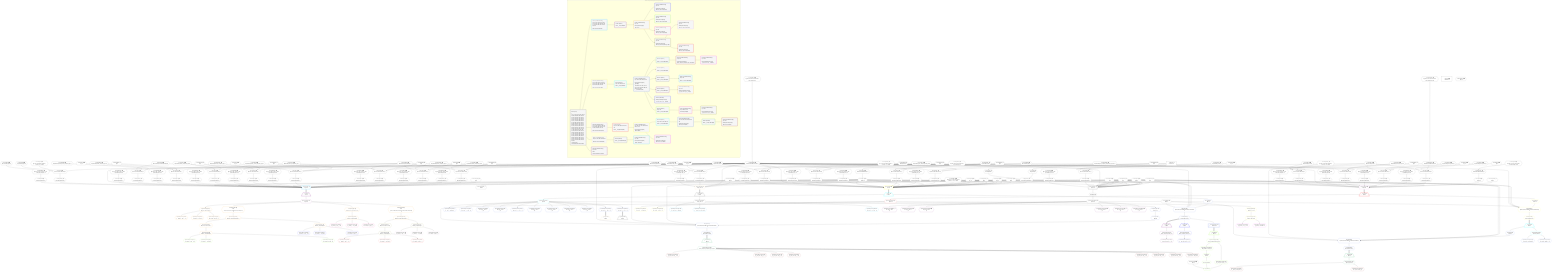 %%{init: {'themeVariables': { 'fontSize': '12px'}}}%%
graph TD
    classDef path fill:#eee,stroke:#000,color:#000
    classDef plan fill:#fff,stroke-width:1px,color:#000
    classDef itemplan fill:#fff,stroke-width:2px,color:#000
    classDef unbatchedplan fill:#dff,stroke-width:1px,color:#000
    classDef sideeffectplan fill:#fcc,stroke-width:2px,color:#000
    classDef bucket fill:#f6f6f6,color:#000,stroke-width:2px,text-align:left


    %% plan dependencies
    PgSelect251[["PgSelect[251∈0] ➊<br />ᐸpersonᐳ"]]:::plan
    Object12{{"Object[12∈0] ➊<br />ᐸ{pgSettings,withPgClient}ᐳ"}}:::plan
    Constant618{{"Constant[618∈0] ➊<br />ᐸ1ᐳ"}}:::plan
    Constant619{{"Constant[619∈0] ➊<br />ᐸ7ᐳ"}}:::plan
    Constant617{{"Constant[617∈0] ➊<br />ᐸ8ᐳ"}}:::plan
    Constant113{{"Constant[113∈0] ➊<br />ᐸnullᐳ"}}:::plan
    Lambda283{{"Lambda[283∈0] ➊<br />ᐸcalculateShouldReverseOrderᐳ"}}:::plan
    Access287{{"Access[287∈0] ➊<br />ᐸ286.0ᐳ"}}:::plan
    Lambda600{{"Lambda[600∈0] ➊<br />ᐸcalculateOrderBySQLᐳ"}}:::plan
    Lambda605{{"Lambda[605∈0] ➊<br />ᐸcalculateOrderBySQLᐳ"}}:::plan
    Object12 & Constant618 & Constant618 & Constant619 & Constant618 & Constant617 & Constant619 & Constant618 & Constant619 & Constant618 & Constant619 & Constant618 & Constant113 & Constant619 & Constant618 & Constant619 & Lambda283 & Access287 & Lambda600 & Lambda605 --> PgSelect251
    Object291{{"Object[291∈0] ➊<br />ᐸ{reverse,orders,alias,codec}ᐳ"}}:::plan
    Constant288{{"Constant[288∈0] ➊<br />ᐸ[]ᐳ"}}:::plan
    Constant289{{"Constant[289∈0] ➊<br />ᐸsql.identifier(”frmcdc_compound_type”)ᐳ"}}:::plan
    Constant290{{"Constant[290∈0] ➊<br />ᐸRecordCodec(compoundType)ᐳ"}}:::plan
    Lambda283 & Constant288 & Constant289 & Constant290 --> Object291
    Object308{{"Object[308∈0] ➊<br />ᐸ{reverse,orders,alias,codec}ᐳ"}}:::plan
    Constant305{{"Constant[305∈0] ➊<br />ᐸ[]ᐳ"}}:::plan
    Constant306{{"Constant[306∈0] ➊<br />ᐸsql.identifier(”frmcdc_compound_type”)ᐳ"}}:::plan
    Lambda283 & Constant305 & Constant306 & Constant290 --> Object308
    Object325{{"Object[325∈0] ➊<br />ᐸ{reverse,orders,alias,codec}ᐳ"}}:::plan
    Constant322{{"Constant[322∈0] ➊<br />ᐸ[]ᐳ"}}:::plan
    Constant323{{"Constant[323∈0] ➊<br />ᐸsql.identifier(”frmcdc_compound_type”)ᐳ"}}:::plan
    Lambda283 & Constant322 & Constant323 & Constant290 --> Object325
    Object342{{"Object[342∈0] ➊<br />ᐸ{reverse,orders,alias,codec}ᐳ"}}:::plan
    Constant339{{"Constant[339∈0] ➊<br />ᐸ[]ᐳ"}}:::plan
    Constant340{{"Constant[340∈0] ➊<br />ᐸsql.identifier(”frmcdc_nested_compound_type”)ᐳ"}}:::plan
    Constant341{{"Constant[341∈0] ➊<br />ᐸRecordCodec(nestedCompoundType)ᐳ"}}:::plan
    Lambda283 & Constant339 & Constant340 & Constant341 --> Object342
    Object359{{"Object[359∈0] ➊<br />ᐸ{reverse,orders,alias,codec}ᐳ"}}:::plan
    Constant356{{"Constant[356∈0] ➊<br />ᐸ[]ᐳ"}}:::plan
    Constant357{{"Constant[357∈0] ➊<br />ᐸsql.identifier(”frmcdc_compound_type”)ᐳ"}}:::plan
    Lambda283 & Constant356 & Constant357 & Constant290 --> Object359
    Object376{{"Object[376∈0] ➊<br />ᐸ{reverse,orders,alias,codec}ᐳ"}}:::plan
    Constant373{{"Constant[373∈0] ➊<br />ᐸ[]ᐳ"}}:::plan
    Constant374{{"Constant[374∈0] ➊<br />ᐸsql.identifier(”frmcdc_compound_type”)ᐳ"}}:::plan
    Lambda283 & Constant373 & Constant374 & Constant290 --> Object376
    Object393{{"Object[393∈0] ➊<br />ᐸ{reverse,orders,alias,codec}ᐳ"}}:::plan
    Constant390{{"Constant[390∈0] ➊<br />ᐸ[]ᐳ"}}:::plan
    Constant391{{"Constant[391∈0] ➊<br />ᐸsql.identifier(”frmcdc_compound_type”)ᐳ"}}:::plan
    Lambda283 & Constant390 & Constant391 & Constant290 --> Object393
    Object410{{"Object[410∈0] ➊<br />ᐸ{reverse,orders,alias,codec}ᐳ"}}:::plan
    Constant407{{"Constant[407∈0] ➊<br />ᐸ[]ᐳ"}}:::plan
    Constant408{{"Constant[408∈0] ➊<br />ᐸsql.identifier(”frmcdc_nested_compound_type”)ᐳ"}}:::plan
    Lambda283 & Constant407 & Constant408 & Constant341 --> Object410
    Object427{{"Object[427∈0] ➊<br />ᐸ{reverse,orders,alias,codec}ᐳ"}}:::plan
    Constant424{{"Constant[424∈0] ➊<br />ᐸ[ { codec: Codec(int4), fragment: { n: [Array], f: 0, c: 266ᐳ"}}:::plan
    Constant425{{"Constant[425∈0] ➊<br />ᐸsql.identifier(”types”)ᐳ"}}:::plan
    Constant426{{"Constant[426∈0] ➊<br />ᐸRecordCodec(types)ᐳ"}}:::plan
    Lambda283 & Constant424 & Constant425 & Constant426 --> Object427
    Object442{{"Object[442∈0] ➊<br />ᐸ{reverse,orders,alias,codec}ᐳ"}}:::plan
    Constant439{{"Constant[439∈0] ➊<br />ᐸ[]ᐳ"}}:::plan
    Constant440{{"Constant[440∈0] ➊<br />ᐸsql.identifier(”post_computed_compound_type_array”)ᐳ"}}:::plan
    Lambda283 & Constant439 & Constant440 & Constant290 --> Object442
    Object462{{"Object[462∈0] ➊<br />ᐸ{reverse,orders,alias,codec}ᐳ"}}:::plan
    Constant459{{"Constant[459∈0] ➊<br />ᐸ[]ᐳ"}}:::plan
    Constant460{{"Constant[460∈0] ➊<br />ᐸsql.identifier(”post”)ᐳ"}}:::plan
    Constant461{{"Constant[461∈0] ➊<br />ᐸRecordCodec(post)ᐳ"}}:::plan
    Lambda283 & Constant459 & Constant460 & Constant461 --> Object462
    Object479{{"Object[479∈0] ➊<br />ᐸ{reverse,orders,alias,codec}ᐳ"}}:::plan
    Constant476{{"Constant[476∈0] ➊<br />ᐸ[]ᐳ"}}:::plan
    Constant477{{"Constant[477∈0] ➊<br />ᐸsql.identifier(”post_computed_interval_set”)ᐳ"}}:::plan
    Constant478{{"Constant[478∈0] ➊<br />ᐸCodec(interval)ᐳ"}}:::plan
    Lambda283 & Constant476 & Constant477 & Constant478 --> Object479
    Object497{{"Object[497∈0] ➊<br />ᐸ{reverse,orders,alias,codec}ᐳ"}}:::plan
    Constant494{{"Constant[494∈0] ➊<br />ᐸ[ { codec: Codec(int4), fragment: { n: [Array], f: 0, c: 266ᐳ"}}:::plan
    Constant495{{"Constant[495∈0] ➊<br />ᐸsql.identifier(”post”)ᐳ"}}:::plan
    Lambda283 & Constant494 & Constant495 & Constant461 --> Object497
    Object512{{"Object[512∈0] ➊<br />ᐸ{reverse,orders,alias,codec}ᐳ"}}:::plan
    Lambda505{{"Lambda[505∈0] ➊<br />ᐸcalculateShouldReverseOrderᐳ"}}:::plan
    Constant509{{"Constant[509∈0] ➊<br />ᐸ[]ᐳ"}}:::plan
    Constant510{{"Constant[510∈0] ➊<br />ᐸsql.identifier(”person_friends”)ᐳ"}}:::plan
    Constant511{{"Constant[511∈0] ➊<br />ᐸRecordCodec(person)ᐳ"}}:::plan
    Lambda505 & Constant509 & Constant510 & Constant511 --> Object512
    Object532{{"Object[532∈0] ➊<br />ᐸ{reverse,orders,alias,codec}ᐳ"}}:::plan
    Constant529{{"Constant[529∈0] ➊<br />ᐸ[]ᐳ"}}:::plan
    Constant530{{"Constant[530∈0] ➊<br />ᐸsql.identifier(”person_friends”)ᐳ"}}:::plan
    Lambda283 & Constant529 & Constant530 & Constant511 --> Object532
    Object552{{"Object[552∈0] ➊<br />ᐸ{reverse,orders,alias,codec}ᐳ"}}:::plan
    Constant549{{"Constant[549∈0] ➊<br />ᐸ[]ᐳ"}}:::plan
    Constant550{{"Constant[550∈0] ➊<br />ᐸsql.identifier(”person_first_post”)ᐳ"}}:::plan
    Lambda283 & Constant549 & Constant550 & Constant461 --> Object552
    Object569{{"Object[569∈0] ➊<br />ᐸ{reverse,orders,alias,codec}ᐳ"}}:::plan
    Constant566{{"Constant[566∈0] ➊<br />ᐸ[ { codec: Codec(int4), fragment: { n: [Array], f: 0, c: 266ᐳ"}}:::plan
    Constant567{{"Constant[567∈0] ➊<br />ᐸsql.identifier(”person”)ᐳ"}}:::plan
    Lambda283 & Constant566 & Constant567 & Constant511 --> Object569
    Object584{{"Object[584∈0] ➊<br />ᐸ{reverse,orders,alias,codec}ᐳ"}}:::plan
    Constant581{{"Constant[581∈0] ➊<br />ᐸ[]ᐳ"}}:::plan
    Constant582{{"Constant[582∈0] ➊<br />ᐸsql.identifier(”edge_case”)ᐳ"}}:::plan
    Constant583{{"Constant[583∈0] ➊<br />ᐸRecordCodec(edgeCase)ᐳ"}}:::plan
    Lambda283 & Constant581 & Constant582 & Constant583 --> Object584
    Object599{{"Object[599∈0] ➊<br />ᐸ{reverse,orders,alias,codec}ᐳ"}}:::plan
    Constant596{{"Constant[596∈0] ➊<br />ᐸ[]ᐳ"}}:::plan
    Constant597{{"Constant[597∈0] ➊<br />ᐸsql.identifier(”person”)ᐳ"}}:::plan
    Lambda283 & Constant596 & Constant597 & Constant511 --> Object599
    Access10{{"Access[10∈0] ➊<br />ᐸ2.pgSettingsᐳ"}}:::plan
    Access11{{"Access[11∈0] ➊<br />ᐸ2.withPgClientᐳ"}}:::plan
    Access10 & Access11 --> Object12
    __Value2["__Value[2∈0] ➊<br />ᐸcontextᐳ"]:::plan
    __Value2 --> Access10
    __Value2 --> Access11
    Connection224{{"Connection[224∈0] ➊<br />ᐸ220ᐳ"}}:::plan
    Constant618 --> Connection224
    First253{{"First[253∈0] ➊"}}:::plan
    PgSelect251 --> First253
    PgSelectSingle254{{"PgSelectSingle[254∈0] ➊<br />ᐸpersonᐳ"}}:::plan
    First253 --> PgSelectSingle254
    Constant609{{"Constant[609∈0] ➊<br />ᐸ§{ first: null, last: null, cursorLower: null, cursorUpper: ᐳ"}}:::plan
    Constant609 --> Lambda283
    Lambda286{{"Lambda[286∈0] ➊<br />ᐸcalculateLimitAndOffsetSQLᐳ"}}:::plan
    Constant610{{"Constant[610∈0] ➊<br />ᐸ§{ first: null, last: null, cursorLower: null, cursorUpper: ᐳ"}}:::plan
    Constant610 --> Lambda286
    Lambda286 --> Access287
    Lambda292{{"Lambda[292∈0] ➊<br />ᐸcalculateOrderBySQLᐳ"}}:::plan
    Object291 --> Lambda292
    Lambda297{{"Lambda[297∈0] ➊<br />ᐸcalculateOrderBySQLᐳ"}}:::plan
    Constant620{{"Constant[620∈0] ➊<br />ᐸ§{ reverse: false, orders: [], alias: sql.identifier(”frmcdcᐳ"}}:::plan
    Constant620 --> Lambda297
    Lambda309{{"Lambda[309∈0] ➊<br />ᐸcalculateOrderBySQLᐳ"}}:::plan
    Object308 --> Lambda309
    Lambda314{{"Lambda[314∈0] ➊<br />ᐸcalculateOrderBySQLᐳ"}}:::plan
    Constant621{{"Constant[621∈0] ➊<br />ᐸ§{ reverse: false, orders: [], alias: sql.identifier(”frmcdcᐳ"}}:::plan
    Constant621 --> Lambda314
    Lambda326{{"Lambda[326∈0] ➊<br />ᐸcalculateOrderBySQLᐳ"}}:::plan
    Object325 --> Lambda326
    Lambda331{{"Lambda[331∈0] ➊<br />ᐸcalculateOrderBySQLᐳ"}}:::plan
    Constant622{{"Constant[622∈0] ➊<br />ᐸ§{ reverse: false, orders: [], alias: sql.identifier(”frmcdcᐳ"}}:::plan
    Constant622 --> Lambda331
    Lambda343{{"Lambda[343∈0] ➊<br />ᐸcalculateOrderBySQLᐳ"}}:::plan
    Object342 --> Lambda343
    Lambda348{{"Lambda[348∈0] ➊<br />ᐸcalculateOrderBySQLᐳ"}}:::plan
    Constant623{{"Constant[623∈0] ➊<br />ᐸ§{ reverse: false, orders: [], alias: sql.identifier(”frmcdcᐳ"}}:::plan
    Constant623 --> Lambda348
    Lambda360{{"Lambda[360∈0] ➊<br />ᐸcalculateOrderBySQLᐳ"}}:::plan
    Object359 --> Lambda360
    Lambda365{{"Lambda[365∈0] ➊<br />ᐸcalculateOrderBySQLᐳ"}}:::plan
    Constant624{{"Constant[624∈0] ➊<br />ᐸ§{ reverse: false, orders: [], alias: sql.identifier(”frmcdcᐳ"}}:::plan
    Constant624 --> Lambda365
    Lambda377{{"Lambda[377∈0] ➊<br />ᐸcalculateOrderBySQLᐳ"}}:::plan
    Object376 --> Lambda377
    Lambda382{{"Lambda[382∈0] ➊<br />ᐸcalculateOrderBySQLᐳ"}}:::plan
    Constant625{{"Constant[625∈0] ➊<br />ᐸ§{ reverse: false, orders: [], alias: sql.identifier(”frmcdcᐳ"}}:::plan
    Constant625 --> Lambda382
    Lambda394{{"Lambda[394∈0] ➊<br />ᐸcalculateOrderBySQLᐳ"}}:::plan
    Object393 --> Lambda394
    Lambda399{{"Lambda[399∈0] ➊<br />ᐸcalculateOrderBySQLᐳ"}}:::plan
    Constant626{{"Constant[626∈0] ➊<br />ᐸ§{ reverse: false, orders: [], alias: sql.identifier(”frmcdcᐳ"}}:::plan
    Constant626 --> Lambda399
    Lambda411{{"Lambda[411∈0] ➊<br />ᐸcalculateOrderBySQLᐳ"}}:::plan
    Object410 --> Lambda411
    Lambda416{{"Lambda[416∈0] ➊<br />ᐸcalculateOrderBySQLᐳ"}}:::plan
    Constant627{{"Constant[627∈0] ➊<br />ᐸ§{ reverse: false, orders: [], alias: sql.identifier(”frmcdcᐳ"}}:::plan
    Constant627 --> Lambda416
    Lambda428{{"Lambda[428∈0] ➊<br />ᐸcalculateOrderBySQLᐳ"}}:::plan
    Object427 --> Lambda428
    Lambda433{{"Lambda[433∈0] ➊<br />ᐸcalculateOrderBySQLᐳ"}}:::plan
    Constant628{{"Constant[628∈0] ➊<br />ᐸ§{ reverse: false, orders: [ { codec: Codec(int4), fragment:ᐳ"}}:::plan
    Constant628 --> Lambda433
    Lambda443{{"Lambda[443∈0] ➊<br />ᐸcalculateOrderBySQLᐳ"}}:::plan
    Object442 --> Lambda443
    Lambda448{{"Lambda[448∈0] ➊<br />ᐸcalculateOrderBySQLᐳ"}}:::plan
    Constant629{{"Constant[629∈0] ➊<br />ᐸ§{ reverse: false, orders: [], alias: sql.identifier(”post_cᐳ"}}:::plan
    Constant629 --> Lambda448
    Lambda463{{"Lambda[463∈0] ➊<br />ᐸcalculateOrderBySQLᐳ"}}:::plan
    Object462 --> Lambda463
    Lambda468{{"Lambda[468∈0] ➊<br />ᐸcalculateOrderBySQLᐳ"}}:::plan
    Constant630{{"Constant[630∈0] ➊<br />ᐸ§{ reverse: false, orders: [], alias: sql.identifier(”post”)ᐳ"}}:::plan
    Constant630 --> Lambda468
    Lambda480{{"Lambda[480∈0] ➊<br />ᐸcalculateOrderBySQLᐳ"}}:::plan
    Object479 --> Lambda480
    Lambda485{{"Lambda[485∈0] ➊<br />ᐸcalculateOrderBySQLᐳ"}}:::plan
    Constant631{{"Constant[631∈0] ➊<br />ᐸ§{ reverse: false, orders: [], alias: sql.identifier(”post_cᐳ"}}:::plan
    Constant631 --> Lambda485
    Lambda498{{"Lambda[498∈0] ➊<br />ᐸcalculateOrderBySQLᐳ"}}:::plan
    Object497 --> Lambda498
    Lambda503{{"Lambda[503∈0] ➊<br />ᐸcalculateOrderBySQLᐳ"}}:::plan
    Constant632{{"Constant[632∈0] ➊<br />ᐸ§{ reverse: false, orders: [ { codec: Codec(int4), fragment:ᐳ"}}:::plan
    Constant632 --> Lambda503
    Constant640{{"Constant[640∈0] ➊<br />ᐸ§{ first: 1, last: null, cursorLower: null, cursorUpper: nulᐳ"}}:::plan
    Constant640 --> Lambda505
    Lambda507{{"Lambda[507∈0] ➊<br />ᐸcalculateLimitAndOffsetSQLᐳ"}}:::plan
    Constant641{{"Constant[641∈0] ➊<br />ᐸ§{ first: 1, last: null, cursorLower: null, cursorUpper: nulᐳ"}}:::plan
    Constant641 --> Lambda507
    Access508{{"Access[508∈0] ➊<br />ᐸ507.0ᐳ"}}:::plan
    Lambda507 --> Access508
    Lambda513{{"Lambda[513∈0] ➊<br />ᐸcalculateOrderBySQLᐳ"}}:::plan
    Object512 --> Lambda513
    Lambda518{{"Lambda[518∈0] ➊<br />ᐸcalculateOrderBySQLᐳ"}}:::plan
    Constant633{{"Constant[633∈0] ➊<br />ᐸ§{ reverse: false, orders: [], alias: sql.identifier(”personᐳ"}}:::plan
    Constant633 --> Lambda518
    Lambda533{{"Lambda[533∈0] ➊<br />ᐸcalculateOrderBySQLᐳ"}}:::plan
    Object532 --> Lambda533
    Lambda538{{"Lambda[538∈0] ➊<br />ᐸcalculateOrderBySQLᐳ"}}:::plan
    Constant634{{"Constant[634∈0] ➊<br />ᐸ§{ reverse: false, orders: [], alias: sql.identifier(”personᐳ"}}:::plan
    Constant634 --> Lambda538
    Lambda553{{"Lambda[553∈0] ➊<br />ᐸcalculateOrderBySQLᐳ"}}:::plan
    Object552 --> Lambda553
    Lambda558{{"Lambda[558∈0] ➊<br />ᐸcalculateOrderBySQLᐳ"}}:::plan
    Constant635{{"Constant[635∈0] ➊<br />ᐸ§{ reverse: false, orders: [], alias: sql.identifier(”personᐳ"}}:::plan
    Constant635 --> Lambda558
    Lambda570{{"Lambda[570∈0] ➊<br />ᐸcalculateOrderBySQLᐳ"}}:::plan
    Object569 --> Lambda570
    Lambda575{{"Lambda[575∈0] ➊<br />ᐸcalculateOrderBySQLᐳ"}}:::plan
    Constant636{{"Constant[636∈0] ➊<br />ᐸ§{ reverse: false, orders: [ { codec: Codec(int4), fragment:ᐳ"}}:::plan
    Constant636 --> Lambda575
    Lambda585{{"Lambda[585∈0] ➊<br />ᐸcalculateOrderBySQLᐳ"}}:::plan
    Object584 --> Lambda585
    Lambda590{{"Lambda[590∈0] ➊<br />ᐸcalculateOrderBySQLᐳ"}}:::plan
    Constant637{{"Constant[637∈0] ➊<br />ᐸ§{ reverse: false, orders: [], alias: sql.identifier(”edge_cᐳ"}}:::plan
    Constant637 --> Lambda590
    Object599 --> Lambda600
    Constant638{{"Constant[638∈0] ➊<br />ᐸ§{ reverse: false, orders: [], alias: sql.identifier(”personᐳ"}}:::plan
    Constant638 --> Lambda605
    __Value4["__Value[4∈0] ➊<br />ᐸrootValueᐳ"]:::plan
    Connection13{{"Connection[13∈0] ➊<br />ᐸ9ᐳ"}}:::plan
    Connection89{{"Connection[89∈0] ➊<br />ᐸ87ᐳ"}}:::plan
    Connection169{{"Connection[169∈0] ➊<br />ᐸ167ᐳ"}}:::plan
    Connection199{{"Connection[199∈0] ➊<br />ᐸ197ᐳ"}}:::plan
    Connection211{{"Connection[211∈0] ➊<br />ᐸ207ᐳ"}}:::plan
    Connection242{{"Connection[242∈0] ➊<br />ᐸ240ᐳ"}}:::plan
    Constant284{{"Constant[284∈0] ➊<br />ᐸfalseᐳ"}}:::plan
    Constant606{{"Constant[606∈0] ➊<br />ᐸ15ᐳ"}}:::plan
    Constant607{{"Constant[607∈0] ➊<br />ᐸ20ᐳ"}}:::plan
    Constant608{{"Constant[608∈0] ➊<br />ᐸ'[...]'ᐳ"}}:::plan
    Constant642{{"Constant[642∈0] ➊<br />ᐸ§{ a: 419, b: 'easy cheesy baked potatoes', c: 'red', e: 'BAᐳ"}}:::plan
    PgSelect14[["PgSelect[14∈1] ➊<br />ᐸtypesᐳ"]]:::plan
    Object12 & Connection13 & Access287 & Lambda292 & Lambda297 & Lambda309 & Lambda314 & Lambda326 & Lambda331 & Access287 & Lambda343 & Lambda348 & Access287 & Lambda360 & Lambda365 & Lambda377 & Lambda382 & Lambda394 & Lambda399 & Access287 & Lambda411 & Lambda416 & Lambda283 & Access287 & Lambda428 & Lambda433 --> PgSelect14
    __Item15[/"__Item[15∈2]<br />ᐸ14ᐳ"\]:::itemplan
    PgSelect14 ==> __Item15
    PgSelectSingle16{{"PgSelectSingle[16∈2]<br />ᐸtypesᐳ"}}:::plan
    __Item15 --> PgSelectSingle16
    PgSelectSingle23{{"PgSelectSingle[23∈3]<br />ᐸfrmcdc_compoundTypeᐳ"}}:::plan
    PgSelectSingle16 --> PgSelectSingle23
    PgClassExpression24{{"PgClassExpression[24∈3]<br />ᐸ__frmcdc_c...type__.”a”ᐳ"}}:::plan
    PgSelectSingle23 --> PgClassExpression24
    PgClassExpression25{{"PgClassExpression[25∈3]<br />ᐸ__frmcdc_c....”foo_bar”ᐳ"}}:::plan
    PgSelectSingle23 --> PgClassExpression25
    PgClassExpression27{{"PgClassExpression[27∈3]<br />ᐸ”c”.”compo...nd_type__)ᐳ"}}:::plan
    PgSelectSingle23 --> PgClassExpression27
    PgSelectSingle32{{"PgSelectSingle[32∈3]<br />ᐸfrmcdc_nestedCompoundTypeᐳ"}}:::plan
    RemapKeys349{{"RemapKeys[349∈3]<br />ᐸ16:{”0”:4,”1”:5,”2”:6,”3”:7,”4”:8,”5”:9,”6”:10,”7”:11,”8”:12}ᐳ"}}:::plan
    RemapKeys349 --> PgSelectSingle32
    PgSelectSingle37{{"PgSelectSingle[37∈3]<br />ᐸfrmcdc_compoundTypeᐳ"}}:::plan
    PgSelectSingle32 --> PgSelectSingle37
    PgSelectSingle46{{"PgSelectSingle[46∈3]<br />ᐸfrmcdc_compoundTypeᐳ"}}:::plan
    RemapKeys332{{"RemapKeys[332∈3]<br />ᐸ32:{”0”:4,”1”:5,”2”:6,”3”:7}ᐳ"}}:::plan
    RemapKeys332 --> PgSelectSingle46
    PgSelectSingle55{{"PgSelectSingle[55∈3]<br />ᐸfrmcdc_compoundTypeᐳ"}}:::plan
    RemapKeys366{{"RemapKeys[366∈3]<br />ᐸ16:{”0”:13,”1”:14,”2”:15,”3”:16}ᐳ"}}:::plan
    RemapKeys366 --> PgSelectSingle55
    PgSelectSingle64{{"PgSelectSingle[64∈3]<br />ᐸfrmcdc_nestedCompoundTypeᐳ"}}:::plan
    RemapKeys417{{"RemapKeys[417∈3]<br />ᐸ16:{”0”:17,”1”:18,”2”:19,”3”:20,”4”:21,”5”:22,”6”:23,”7”:24,”8”:25}ᐳ"}}:::plan
    RemapKeys417 --> PgSelectSingle64
    PgSelectSingle32 --> RemapKeys332
    PgSelectSingle16 --> RemapKeys349
    PgSelectSingle16 --> RemapKeys366
    PgSelectSingle16 --> RemapKeys417
    PgClassExpression38{{"PgClassExpression[38∈4]<br />ᐸ__frmcdc_c...type__.”a”ᐳ"}}:::plan
    PgSelectSingle37 --> PgClassExpression38
    PgClassExpression39{{"PgClassExpression[39∈4]<br />ᐸ__frmcdc_c....”foo_bar”ᐳ"}}:::plan
    PgSelectSingle37 --> PgClassExpression39
    PgClassExpression41{{"PgClassExpression[41∈4]<br />ᐸ”c”.”compo...nd_type__)ᐳ"}}:::plan
    PgSelectSingle37 --> PgClassExpression41
    PgClassExpression47{{"PgClassExpression[47∈5]<br />ᐸ__frmcdc_c...type__.”a”ᐳ"}}:::plan
    PgSelectSingle46 --> PgClassExpression47
    PgClassExpression48{{"PgClassExpression[48∈5]<br />ᐸ__frmcdc_c....”foo_bar”ᐳ"}}:::plan
    PgSelectSingle46 --> PgClassExpression48
    PgClassExpression50{{"PgClassExpression[50∈5]<br />ᐸ”c”.”compo...nd_type__)ᐳ"}}:::plan
    PgSelectSingle46 --> PgClassExpression50
    PgClassExpression56{{"PgClassExpression[56∈6]<br />ᐸ__frmcdc_c...type__.”a”ᐳ"}}:::plan
    PgSelectSingle55 --> PgClassExpression56
    PgClassExpression57{{"PgClassExpression[57∈6]<br />ᐸ__frmcdc_c....”foo_bar”ᐳ"}}:::plan
    PgSelectSingle55 --> PgClassExpression57
    PgClassExpression59{{"PgClassExpression[59∈6]<br />ᐸ”c”.”compo...nd_type__)ᐳ"}}:::plan
    PgSelectSingle55 --> PgClassExpression59
    PgSelectSingle71{{"PgSelectSingle[71∈7]<br />ᐸfrmcdc_compoundTypeᐳ"}}:::plan
    PgSelectSingle64 --> PgSelectSingle71
    PgSelectSingle80{{"PgSelectSingle[80∈7]<br />ᐸfrmcdc_compoundTypeᐳ"}}:::plan
    RemapKeys400{{"RemapKeys[400∈7]<br />ᐸ64:{”0”:4,”1”:5,”2”:6,”3”:7}ᐳ"}}:::plan
    RemapKeys400 --> PgSelectSingle80
    PgSelectSingle64 --> RemapKeys400
    PgClassExpression72{{"PgClassExpression[72∈8]<br />ᐸ__frmcdc_c...type__.”a”ᐳ"}}:::plan
    PgSelectSingle71 --> PgClassExpression72
    PgClassExpression73{{"PgClassExpression[73∈8]<br />ᐸ__frmcdc_c....”foo_bar”ᐳ"}}:::plan
    PgSelectSingle71 --> PgClassExpression73
    PgClassExpression75{{"PgClassExpression[75∈8]<br />ᐸ”c”.”compo...nd_type__)ᐳ"}}:::plan
    PgSelectSingle71 --> PgClassExpression75
    PgClassExpression81{{"PgClassExpression[81∈9]<br />ᐸ__frmcdc_c...type__.”a”ᐳ"}}:::plan
    PgSelectSingle80 --> PgClassExpression81
    PgClassExpression82{{"PgClassExpression[82∈9]<br />ᐸ__frmcdc_c....”foo_bar”ᐳ"}}:::plan
    PgSelectSingle80 --> PgClassExpression82
    PgClassExpression84{{"PgClassExpression[84∈9]<br />ᐸ”c”.”compo...nd_type__)ᐳ"}}:::plan
    PgSelectSingle80 --> PgClassExpression84
    PgSelect90[["PgSelect[90∈10] ➊<br />ᐸpostᐳ"]]:::plan
    Object12 & Connection89 & Constant606 & Constant607 & Constant608 & Constant606 & Constant607 & Constant608 & Constant606 & Constant113 & Constant607 & Constant608 & Constant642 & Access287 & Lambda443 & Lambda448 & Access287 & Lambda463 & Lambda468 & Access287 & Lambda480 & Lambda485 & Lambda283 & Access287 & Lambda498 & Lambda503 --> PgSelect90
    __Item91[/"__Item[91∈11]<br />ᐸ90ᐳ"\]:::itemplan
    PgSelect90 ==> __Item91
    PgSelectSingle92{{"PgSelectSingle[92∈11]<br />ᐸpostᐳ"}}:::plan
    __Item91 --> PgSelectSingle92
    Object452{{"Object[452∈12]<br />ᐸ{rows,first,last,shouldReverseOrder,fetchOneExtra}ᐳ"}}:::plan
    Access450{{"Access[450∈12]<br />ᐸ469.0ᐳ"}}:::plan
    Access450 & Constant113 & Constant113 & Lambda283 & Constant284 --> Object452
    Object487{{"Object[487∈12]<br />ᐸ{rows,first,last,shouldReverseOrder,fetchOneExtra}ᐳ"}}:::plan
    Access486{{"Access[486∈12]<br />ᐸ91.2ᐳ"}}:::plan
    Access486 & Constant113 & Constant113 & Lambda283 & Constant284 --> Object487
    PgClassExpression93{{"PgClassExpression[93∈12]<br />ᐸ__post__.”headline”ᐳ"}}:::plan
    PgSelectSingle92 --> PgClassExpression93
    PgClassExpression95{{"PgClassExpression[95∈12]<br />ᐸ”a”.”post_...(__post__)ᐳ"}}:::plan
    PgSelectSingle92 --> PgClassExpression95
    PgClassExpression98{{"PgClassExpression[98∈12]<br />ᐸ”a”.”post_...lder! */<br />)ᐳ"}}:::plan
    PgSelectSingle92 --> PgClassExpression98
    PgClassExpression102{{"PgClassExpression[102∈12]<br />ᐸ”a”.”post_...lder! */<br />)ᐳ"}}:::plan
    PgSelectSingle92 --> PgClassExpression102
    PgClassExpression104{{"PgClassExpression[104∈12]<br />ᐸ”a”.”post_...(__post__)ᐳ"}}:::plan
    PgSelectSingle92 --> PgClassExpression104
    PgClassExpression107{{"PgClassExpression[107∈12]<br />ᐸ”a”.”post_...lder! */<br />)ᐳ"}}:::plan
    PgSelectSingle92 --> PgClassExpression107
    PgClassExpression111{{"PgClassExpression[111∈12]<br />ᐸ”a”.”post_...lder! */<br />)ᐳ"}}:::plan
    PgSelectSingle92 --> PgClassExpression111
    PgClassExpression115{{"PgClassExpression[115∈12]<br />ᐸ”a”.”post_...lder! */<br />)ᐳ"}}:::plan
    PgSelectSingle92 --> PgClassExpression115
    PgClassExpression119{{"PgClassExpression[119∈12]<br />ᐸ”a”.”post_...lder! */<br />)ᐳ"}}:::plan
    PgSelectSingle92 --> PgClassExpression119
    PgClassExpression155{{"PgClassExpression[155∈12]<br />ᐸ”a”.”post_...(__post__)ᐳ"}}:::plan
    PgSelectSingle92 --> PgClassExpression155
    PgClassExpression158{{"PgClassExpression[158∈12]<br />ᐸ”a”.”post_...(__post__)ᐳ"}}:::plan
    PgSelectSingle92 --> PgClassExpression158
    __ListTransform181[["__ListTransform[181∈12]<br />ᐸeach:180ᐳ"]]:::plan
    Lambda488{{"Lambda[488∈12]<br />ᐸreverseIfNecessaryᐳ"}}:::plan
    Lambda488 --> __ListTransform181
    RemapKeys469{{"RemapKeys[469∈12]<br />ᐸ92:{”0”:1}ᐳ"}}:::plan
    RemapKeys469 --> Access450
    Lambda453{{"Lambda[453∈12]<br />ᐸreverseIfNecessaryᐳ"}}:::plan
    Object452 --> Lambda453
    PgSelectSingle92 --> RemapKeys469
    __Item91 --> Access486
    Object487 --> Lambda488
    __Item141[/"__Item[141∈13]<br />ᐸ453ᐳ"\]:::itemplan
    Lambda453 ==> __Item141
    PgSelectSingle142{{"PgSelectSingle[142∈13]<br />ᐸpost_computed_compound_type_arrayᐳ"}}:::plan
    __Item141 --> PgSelectSingle142
    PgClassExpression143{{"PgClassExpression[143∈14]<br />ᐸ__post_com...rray__.”a”ᐳ"}}:::plan
    PgSelectSingle142 --> PgClassExpression143
    PgClassExpression144{{"PgClassExpression[144∈14]<br />ᐸ__post_com...rray__.”b”ᐳ"}}:::plan
    PgSelectSingle142 --> PgClassExpression144
    PgClassExpression145{{"PgClassExpression[145∈14]<br />ᐸ__post_com...rray__.”c”ᐳ"}}:::plan
    PgSelectSingle142 --> PgClassExpression145
    PgClassExpression146{{"PgClassExpression[146∈14]<br />ᐸ__post_com...rray__.”d”ᐳ"}}:::plan
    PgSelectSingle142 --> PgClassExpression146
    PgClassExpression147{{"PgClassExpression[147∈14]<br />ᐸ__post_com...rray__.”e”ᐳ"}}:::plan
    PgSelectSingle142 --> PgClassExpression147
    PgClassExpression148{{"PgClassExpression[148∈14]<br />ᐸ__post_com...rray__.”f”ᐳ"}}:::plan
    PgSelectSingle142 --> PgClassExpression148
    PgClassExpression149{{"PgClassExpression[149∈14]<br />ᐸ__post_com...rray__.”g”ᐳ"}}:::plan
    PgSelectSingle142 --> PgClassExpression149
    PgClassExpression153{{"PgClassExpression[153∈14]<br />ᐸ__post_com....”foo_bar”ᐳ"}}:::plan
    PgSelectSingle142 --> PgClassExpression153
    __Item156[/"__Item[156∈16]<br />ᐸ155ᐳ"\]:::itemplan
    PgClassExpression155 ==> __Item156
    __Item159[/"__Item[159∈17]<br />ᐸ158ᐳ"\]:::itemplan
    PgClassExpression158 ==> __Item159
    __Item171[/"__Item[171∈19]<br />ᐸ488ᐳ"\]:::itemplan
    Lambda488 ==> __Item171
    PgSelectSingle172{{"PgSelectSingle[172∈19]<br />ᐸpost_computed_interval_setᐳ"}}:::plan
    __Item171 --> PgSelectSingle172
    PgClassExpression173{{"PgClassExpression[173∈19]<br />ᐸ__post_com...al_set__.vᐳ"}}:::plan
    PgSelectSingle172 --> PgClassExpression173
    __Item182[/"__Item[182∈21]<br />ᐸ488ᐳ"\]:::itemplan
    Lambda488 -.-> __Item182
    PgSelectSingle183{{"PgSelectSingle[183∈21]<br />ᐸpost_computed_interval_setᐳ"}}:::plan
    __Item182 --> PgSelectSingle183
    PgClassExpression184{{"PgClassExpression[184∈21]<br />ᐸ__post_com...al_set__.vᐳ"}}:::plan
    PgSelectSingle183 --> PgClassExpression184
    Edge188{{"Edge[188∈22]"}}:::plan
    PgClassExpression187{{"PgClassExpression[187∈22]<br />ᐸ__post_com...al_set__.vᐳ"}}:::plan
    PgCursor189{{"PgCursor[189∈22]"}}:::plan
    PgClassExpression187 & PgCursor189 & Connection169 --> Edge188
    __Item185[/"__Item[185∈22]<br />ᐸ181ᐳ"\]:::itemplan
    __ListTransform181 ==> __Item185
    PgSelectSingle186{{"PgSelectSingle[186∈22]<br />ᐸpost_computed_interval_setᐳ"}}:::plan
    __Item185 --> PgSelectSingle186
    PgSelectSingle186 --> PgClassExpression187
    List191{{"List[191∈22]<br />ᐸ190ᐳ"}}:::plan
    List191 --> PgCursor189
    PgClassExpression190{{"PgClassExpression[190∈22]<br />ᐸrow_number...tion by 1)ᐳ"}}:::plan
    PgSelectSingle186 --> PgClassExpression190
    PgClassExpression190 --> List191
    PgSelect200[["PgSelect[200∈25] ➊<br />ᐸpersonᐳ"]]:::plan
    Object12 & Connection199 & Access508 & Lambda513 & Lambda518 & Access287 & Lambda533 & Lambda538 & Access287 & Lambda553 & Lambda558 & Lambda283 & Access287 & Lambda570 & Lambda575 --> PgSelect200
    __Item201[/"__Item[201∈26]<br />ᐸ200ᐳ"\]:::itemplan
    PgSelect200 ==> __Item201
    PgSelectSingle202{{"PgSelectSingle[202∈26]<br />ᐸpersonᐳ"}}:::plan
    __Item201 --> PgSelectSingle202
    Object542{{"Object[542∈27]<br />ᐸ{rows,first,last,shouldReverseOrder,fetchOneExtra}ᐳ"}}:::plan
    Access540{{"Access[540∈27]<br />ᐸ201.1ᐳ"}}:::plan
    Access540 & Constant113 & Constant113 & Lambda283 & Constant284 --> Object542
    PgClassExpression203{{"PgClassExpression[203∈27]<br />ᐸ__person__...full_name”ᐳ"}}:::plan
    PgSelectSingle202 --> PgClassExpression203
    PgClassExpression205{{"PgClassExpression[205∈27]<br />ᐸ”c”.”perso..._person__)ᐳ"}}:::plan
    PgSelectSingle202 --> PgClassExpression205
    PgSelectSingle235{{"PgSelectSingle[235∈27]<br />ᐸperson_first_postᐳ"}}:::plan
    RemapKeys559{{"RemapKeys[559∈27]<br />ᐸ202:{”0”:2,”1”:3}ᐳ"}}:::plan
    RemapKeys559 --> PgSelectSingle235
    __Item201 --> Access540
    Lambda543{{"Lambda[543∈27]<br />ᐸreverseIfNecessaryᐳ"}}:::plan
    Object542 --> Lambda543
    PgSelectSingle202 --> RemapKeys559
    __Item213[/"__Item[213∈28]<br />ᐸ543ᐳ"\]:::itemplan
    Lambda543 ==> __Item213
    PgSelectSingle214{{"PgSelectSingle[214∈28]<br />ᐸperson_friendsᐳ"}}:::plan
    __Item213 --> PgSelectSingle214
    Object522{{"Object[522∈29]<br />ᐸ{rows,first,last,shouldReverseOrder,fetchOneExtra}ᐳ"}}:::plan
    Access520{{"Access[520∈29]<br />ᐸ213.1ᐳ"}}:::plan
    Access520 & Constant618 & Constant113 & Lambda505 & Constant284 --> Object522
    PgClassExpression215{{"PgClassExpression[215∈29]<br />ᐸ__person_f...full_name”ᐳ"}}:::plan
    PgSelectSingle214 --> PgClassExpression215
    PgClassExpression217{{"PgClassExpression[217∈29]<br />ᐸ”c”.”perso...friends__)ᐳ"}}:::plan
    PgSelectSingle214 --> PgClassExpression217
    __Item213 --> Access520
    Lambda523{{"Lambda[523∈29]<br />ᐸreverseIfNecessaryᐳ"}}:::plan
    Object522 --> Lambda523
    __Item226[/"__Item[226∈30]<br />ᐸ523ᐳ"\]:::itemplan
    Lambda523 ==> __Item226
    PgSelectSingle227{{"PgSelectSingle[227∈30]<br />ᐸperson_friendsᐳ"}}:::plan
    __Item226 --> PgSelectSingle227
    PgClassExpression228{{"PgClassExpression[228∈31]<br />ᐸ__person_f...full_name”ᐳ"}}:::plan
    PgSelectSingle227 --> PgClassExpression228
    PgClassExpression230{{"PgClassExpression[230∈31]<br />ᐸ”c”.”perso...friends__)ᐳ"}}:::plan
    PgSelectSingle227 --> PgClassExpression230
    PgClassExpression236{{"PgClassExpression[236∈32]<br />ᐸ__person_f...ost__.”id”ᐳ"}}:::plan
    PgSelectSingle235 --> PgClassExpression236
    PgClassExpression237{{"PgClassExpression[237∈32]<br />ᐸ__person_f...”headline”ᐳ"}}:::plan
    PgSelectSingle235 --> PgClassExpression237
    PgSelect243[["PgSelect[243∈33] ➊<br />ᐸedge_caseᐳ"]]:::plan
    Object12 & Connection242 & Lambda283 & Access287 & Lambda585 & Lambda590 --> PgSelect243
    __Item244[/"__Item[244∈34]<br />ᐸ243ᐳ"\]:::itemplan
    PgSelect243 ==> __Item244
    PgSelectSingle245{{"PgSelectSingle[245∈34]<br />ᐸedge_caseᐳ"}}:::plan
    __Item244 --> PgSelectSingle245
    PgClassExpression246{{"PgClassExpression[246∈35]<br />ᐸ__edge_cas...s_default”ᐳ"}}:::plan
    PgSelectSingle245 --> PgClassExpression246
    PgClassExpression247{{"PgClassExpression[247∈35]<br />ᐸ__edge_cas...cast_easy”ᐳ"}}:::plan
    PgSelectSingle245 --> PgClassExpression247
    PgClassExpression249{{"PgClassExpression[249∈35]<br />ᐸ”c”.”edge_...ge_case__)ᐳ"}}:::plan
    PgSelectSingle245 --> PgClassExpression249
    PgClassExpression258{{"PgClassExpression[258∈36] ➊<br />ᐸ”c”.”perso...lder! */<br />)ᐳ"}}:::plan
    PgSelectSingle254 --> PgClassExpression258
    PgClassExpression263{{"PgClassExpression[263∈36] ➊<br />ᐸ”c”.”perso...lder! */<br />)ᐳ"}}:::plan
    PgSelectSingle254 --> PgClassExpression263
    PgClassExpression267{{"PgClassExpression[267∈36] ➊<br />ᐸ”c”.”perso...lder! */<br />)ᐳ"}}:::plan
    PgSelectSingle254 --> PgClassExpression267
    PgClassExpression271{{"PgClassExpression[271∈36] ➊<br />ᐸ”c”.”perso...lder! */<br />)ᐳ"}}:::plan
    PgSelectSingle254 --> PgClassExpression271
    PgClassExpression276{{"PgClassExpression[276∈36] ➊<br />ᐸ”c”.”perso...lder! */<br />)ᐳ"}}:::plan
    PgSelectSingle254 --> PgClassExpression276
    PgClassExpression280{{"PgClassExpression[280∈36] ➊<br />ᐸ”c”.”perso...lder! */<br />)ᐳ"}}:::plan
    PgSelectSingle254 --> PgClassExpression280

    %% define steps

    subgraph "Buckets for queries/v4/procedure-computed-fields"
    Bucket0("Bucket 0 (root)<br /><br />1: <br />ᐳ: 10, 11, 13, 89, 113, 169, 199, 211, 242, 284, 288, 289, 290, 305, 306, 322, 323, 339, 340, 341, 356, 357, 373, 374, 390, 391, 407, 408, 424, 425, 426, 439, 440, 459, 460, 461, 476, 477, 478, 494, 495, 509, 510, 511, 529, 530, 549, 550, 566, 567, 581, 582, 583, 596, 597, 606, 607, 608, 609, 610, 617, 618, 619, 620, 621, 622, 623, 624, 625, 626, 627, 628, 629, 630, 631, 632, 633, 634, 635, 636, 637, 638, 640, 641, 642, 12, 224, 283, 286, 287, 291, 292, 297, 308, 309, 314, 325, 326, 331, 342, 343, 348, 359, 360, 365, 376, 377, 382, 393, 394, 399, 410, 411, 416, 427, 428, 433, 442, 443, 448, 462, 463, 468, 479, 480, 485, 497, 498, 503, 505, 507, 508, 512, 513, 518, 532, 533, 538, 552, 553, 558, 569, 570, 575, 584, 585, 590, 599, 600, 605<br />2: PgSelect[251]<br />ᐳ: First[253], PgSelectSingle[254]"):::bucket
    classDef bucket0 stroke:#696969
    class Bucket0,__Value2,__Value4,Access10,Access11,Object12,Connection13,Connection89,Constant113,Connection169,Connection199,Connection211,Connection224,Connection242,PgSelect251,First253,PgSelectSingle254,Lambda283,Constant284,Lambda286,Access287,Constant288,Constant289,Constant290,Object291,Lambda292,Lambda297,Constant305,Constant306,Object308,Lambda309,Lambda314,Constant322,Constant323,Object325,Lambda326,Lambda331,Constant339,Constant340,Constant341,Object342,Lambda343,Lambda348,Constant356,Constant357,Object359,Lambda360,Lambda365,Constant373,Constant374,Object376,Lambda377,Lambda382,Constant390,Constant391,Object393,Lambda394,Lambda399,Constant407,Constant408,Object410,Lambda411,Lambda416,Constant424,Constant425,Constant426,Object427,Lambda428,Lambda433,Constant439,Constant440,Object442,Lambda443,Lambda448,Constant459,Constant460,Constant461,Object462,Lambda463,Lambda468,Constant476,Constant477,Constant478,Object479,Lambda480,Lambda485,Constant494,Constant495,Object497,Lambda498,Lambda503,Lambda505,Lambda507,Access508,Constant509,Constant510,Constant511,Object512,Lambda513,Lambda518,Constant529,Constant530,Object532,Lambda533,Lambda538,Constant549,Constant550,Object552,Lambda553,Lambda558,Constant566,Constant567,Object569,Lambda570,Lambda575,Constant581,Constant582,Constant583,Object584,Lambda585,Lambda590,Constant596,Constant597,Object599,Lambda600,Lambda605,Constant606,Constant607,Constant608,Constant609,Constant610,Constant617,Constant618,Constant619,Constant620,Constant621,Constant622,Constant623,Constant624,Constant625,Constant626,Constant627,Constant628,Constant629,Constant630,Constant631,Constant632,Constant633,Constant634,Constant635,Constant636,Constant637,Constant638,Constant640,Constant641,Constant642 bucket0
    Bucket1("Bucket 1 (nullableBoundary)<br />Deps: 12, 13, 287, 292, 297, 309, 314, 326, 331, 343, 348, 360, 365, 377, 382, 394, 399, 411, 416, 283, 428, 433<br /><br />ROOT Connectionᐸ9ᐳ[13]"):::bucket
    classDef bucket1 stroke:#00bfff
    class Bucket1,PgSelect14 bucket1
    Bucket2("Bucket 2 (listItem)<br /><br />ROOT __Item{2}ᐸ14ᐳ[15]"):::bucket
    classDef bucket2 stroke:#7f007f
    class Bucket2,__Item15,PgSelectSingle16 bucket2
    Bucket3("Bucket 3 (nullableBoundary)<br />Deps: 16<br /><br />ROOT PgSelectSingle{2}ᐸtypesᐳ[16]"):::bucket
    classDef bucket3 stroke:#ffa500
    class Bucket3,PgSelectSingle23,PgClassExpression24,PgClassExpression25,PgClassExpression27,PgSelectSingle32,PgSelectSingle37,PgSelectSingle46,PgSelectSingle55,PgSelectSingle64,RemapKeys332,RemapKeys349,RemapKeys366,RemapKeys417 bucket3
    Bucket4("Bucket 4 (nullableBoundary)<br />Deps: 37<br /><br />ROOT PgSelectSingle{3}ᐸfrmcdc_compoundTypeᐳ[37]"):::bucket
    classDef bucket4 stroke:#0000ff
    class Bucket4,PgClassExpression38,PgClassExpression39,PgClassExpression41 bucket4
    Bucket5("Bucket 5 (nullableBoundary)<br />Deps: 46<br /><br />ROOT PgSelectSingle{3}ᐸfrmcdc_compoundTypeᐳ[46]"):::bucket
    classDef bucket5 stroke:#7fff00
    class Bucket5,PgClassExpression47,PgClassExpression48,PgClassExpression50 bucket5
    Bucket6("Bucket 6 (nullableBoundary)<br />Deps: 55<br /><br />ROOT PgSelectSingle{3}ᐸfrmcdc_compoundTypeᐳ[55]"):::bucket
    classDef bucket6 stroke:#ff1493
    class Bucket6,PgClassExpression56,PgClassExpression57,PgClassExpression59 bucket6
    Bucket7("Bucket 7 (nullableBoundary)<br />Deps: 64<br /><br />ROOT PgSelectSingle{3}ᐸfrmcdc_nestedCompoundTypeᐳ[64]"):::bucket
    classDef bucket7 stroke:#808000
    class Bucket7,PgSelectSingle71,PgSelectSingle80,RemapKeys400 bucket7
    Bucket8("Bucket 8 (nullableBoundary)<br />Deps: 71<br /><br />ROOT PgSelectSingle{7}ᐸfrmcdc_compoundTypeᐳ[71]"):::bucket
    classDef bucket8 stroke:#dda0dd
    class Bucket8,PgClassExpression72,PgClassExpression73,PgClassExpression75 bucket8
    Bucket9("Bucket 9 (nullableBoundary)<br />Deps: 80<br /><br />ROOT PgSelectSingle{7}ᐸfrmcdc_compoundTypeᐳ[80]"):::bucket
    classDef bucket9 stroke:#ff0000
    class Bucket9,PgClassExpression81,PgClassExpression82,PgClassExpression84 bucket9
    Bucket10("Bucket 10 (nullableBoundary)<br />Deps: 12, 89, 606, 607, 608, 113, 642, 287, 443, 448, 463, 468, 480, 485, 283, 498, 503, 284, 169<br /><br />ROOT Connectionᐸ87ᐳ[89]"):::bucket
    classDef bucket10 stroke:#ffff00
    class Bucket10,PgSelect90 bucket10
    Bucket11("Bucket 11 (listItem)<br />Deps: 113, 283, 284, 169<br /><br />ROOT __Item{11}ᐸ90ᐳ[91]"):::bucket
    classDef bucket11 stroke:#00ffff
    class Bucket11,__Item91,PgSelectSingle92 bucket11
    Bucket12("Bucket 12 (nullableBoundary)<br />Deps: 92, 113, 283, 284, 91, 169<br /><br />ROOT PgSelectSingle{11}ᐸpostᐳ[92]<br />1: <br />ᐳ: 93, 95, 98, 102, 104, 107, 111, 115, 119, 155, 158, 469, 486, 450, 452, 453, 487, 488<br />2: __ListTransform[181]"):::bucket
    classDef bucket12 stroke:#4169e1
    class Bucket12,PgClassExpression93,PgClassExpression95,PgClassExpression98,PgClassExpression102,PgClassExpression104,PgClassExpression107,PgClassExpression111,PgClassExpression115,PgClassExpression119,PgClassExpression155,PgClassExpression158,__ListTransform181,Access450,Object452,Lambda453,RemapKeys469,Access486,Object487,Lambda488 bucket12
    Bucket13("Bucket 13 (listItem)<br /><br />ROOT __Item{13}ᐸ453ᐳ[141]"):::bucket
    classDef bucket13 stroke:#3cb371
    class Bucket13,__Item141,PgSelectSingle142 bucket13
    Bucket14("Bucket 14 (nullableBoundary)<br />Deps: 142<br /><br />ROOT PgSelectSingle{13}ᐸpost_computed_compound_type_arrayᐳ[142]"):::bucket
    classDef bucket14 stroke:#a52a2a
    class Bucket14,PgClassExpression143,PgClassExpression144,PgClassExpression145,PgClassExpression146,PgClassExpression147,PgClassExpression148,PgClassExpression149,PgClassExpression153 bucket14
    Bucket15("Bucket 15 (nullableBoundary)<br />Deps: 149<br /><br />ROOT PgClassExpression{14}ᐸ__post_com...rray__.”g”ᐳ[149]"):::bucket
    classDef bucket15 stroke:#ff00ff
    class Bucket15 bucket15
    Bucket16("Bucket 16 (listItem)<br /><br />ROOT __Item{16}ᐸ155ᐳ[156]"):::bucket
    classDef bucket16 stroke:#f5deb3
    class Bucket16,__Item156 bucket16
    Bucket17("Bucket 17 (listItem)<br /><br />ROOT __Item{17}ᐸ158ᐳ[159]"):::bucket
    classDef bucket17 stroke:#696969
    class Bucket17,__Item159 bucket17
    Bucket18("Bucket 18 (nullableBoundary)<br />Deps: 159<br /><br />ROOT __Item{17}ᐸ158ᐳ[159]"):::bucket
    classDef bucket18 stroke:#00bfff
    class Bucket18 bucket18
    Bucket19("Bucket 19 (listItem)<br /><br />ROOT __Item{19}ᐸ488ᐳ[171]"):::bucket
    classDef bucket19 stroke:#7f007f
    class Bucket19,__Item171,PgSelectSingle172,PgClassExpression173 bucket19
    Bucket20("Bucket 20 (nullableBoundary)<br />Deps: 173<br /><br />ROOT PgClassExpression{19}ᐸ__post_com...al_set__.vᐳ[173]"):::bucket
    classDef bucket20 stroke:#ffa500
    class Bucket20 bucket20
    Bucket21("Bucket 21 (subroutine)<br /><br />ROOT PgClassExpression{21}ᐸ__post_com...al_set__.vᐳ[184]"):::bucket
    classDef bucket21 stroke:#0000ff
    class Bucket21,__Item182,PgSelectSingle183,PgClassExpression184 bucket21
    Bucket22("Bucket 22 (listItem)<br />Deps: 169<br /><br />ROOT __Item{22}ᐸ181ᐳ[185]"):::bucket
    classDef bucket22 stroke:#7fff00
    class Bucket22,__Item185,PgSelectSingle186,PgClassExpression187,Edge188,PgCursor189,PgClassExpression190,List191 bucket22
    Bucket23("Bucket 23 (nullableBoundary)<br />Deps: 188, 187, 189<br /><br />ROOT Edge{22}[188]"):::bucket
    classDef bucket23 stroke:#ff1493
    class Bucket23 bucket23
    Bucket24("Bucket 24 (nullableBoundary)<br />Deps: 187<br /><br />ROOT PgClassExpression{22}ᐸ__post_com...al_set__.vᐳ[187]"):::bucket
    classDef bucket24 stroke:#808000
    class Bucket24 bucket24
    Bucket25("Bucket 25 (nullableBoundary)<br />Deps: 12, 199, 508, 513, 518, 287, 533, 538, 553, 558, 283, 570, 575, 113, 284, 618, 505, 211, 224<br /><br />ROOT Connectionᐸ197ᐳ[199]"):::bucket
    classDef bucket25 stroke:#dda0dd
    class Bucket25,PgSelect200 bucket25
    Bucket26("Bucket 26 (listItem)<br />Deps: 113, 283, 284, 618, 505, 211, 224<br /><br />ROOT __Item{26}ᐸ200ᐳ[201]"):::bucket
    classDef bucket26 stroke:#ff0000
    class Bucket26,__Item201,PgSelectSingle202 bucket26
    Bucket27("Bucket 27 (nullableBoundary)<br />Deps: 202, 201, 113, 283, 284, 618, 505, 211, 224<br /><br />ROOT PgSelectSingle{26}ᐸpersonᐳ[202]"):::bucket
    classDef bucket27 stroke:#ffff00
    class Bucket27,PgClassExpression203,PgClassExpression205,PgSelectSingle235,Access540,Object542,Lambda543,RemapKeys559 bucket27
    Bucket28("Bucket 28 (listItem)<br />Deps: 618, 113, 505, 284, 224<br /><br />ROOT __Item{28}ᐸ543ᐳ[213]"):::bucket
    classDef bucket28 stroke:#00ffff
    class Bucket28,__Item213,PgSelectSingle214 bucket28
    Bucket29("Bucket 29 (nullableBoundary)<br />Deps: 214, 213, 618, 113, 505, 284, 224<br /><br />ROOT PgSelectSingle{28}ᐸperson_friendsᐳ[214]"):::bucket
    classDef bucket29 stroke:#4169e1
    class Bucket29,PgClassExpression215,PgClassExpression217,Access520,Object522,Lambda523 bucket29
    Bucket30("Bucket 30 (listItem)<br /><br />ROOT __Item{30}ᐸ523ᐳ[226]"):::bucket
    classDef bucket30 stroke:#3cb371
    class Bucket30,__Item226,PgSelectSingle227 bucket30
    Bucket31("Bucket 31 (nullableBoundary)<br />Deps: 227<br /><br />ROOT PgSelectSingle{30}ᐸperson_friendsᐳ[227]"):::bucket
    classDef bucket31 stroke:#a52a2a
    class Bucket31,PgClassExpression228,PgClassExpression230 bucket31
    Bucket32("Bucket 32 (nullableBoundary)<br />Deps: 235<br /><br />ROOT PgSelectSingle{27}ᐸperson_first_postᐳ[235]"):::bucket
    classDef bucket32 stroke:#ff00ff
    class Bucket32,PgClassExpression236,PgClassExpression237 bucket32
    Bucket33("Bucket 33 (nullableBoundary)<br />Deps: 12, 242, 283, 287, 585, 590<br /><br />ROOT Connectionᐸ240ᐳ[242]"):::bucket
    classDef bucket33 stroke:#f5deb3
    class Bucket33,PgSelect243 bucket33
    Bucket34("Bucket 34 (listItem)<br /><br />ROOT __Item{34}ᐸ243ᐳ[244]"):::bucket
    classDef bucket34 stroke:#696969
    class Bucket34,__Item244,PgSelectSingle245 bucket34
    Bucket35("Bucket 35 (nullableBoundary)<br />Deps: 245<br /><br />ROOT PgSelectSingle{34}ᐸedge_caseᐳ[245]"):::bucket
    classDef bucket35 stroke:#00bfff
    class Bucket35,PgClassExpression246,PgClassExpression247,PgClassExpression249 bucket35
    Bucket36("Bucket 36 (nullableBoundary)<br />Deps: 254<br /><br />ROOT PgSelectSingleᐸpersonᐳ[254]"):::bucket
    classDef bucket36 stroke:#7f007f
    class Bucket36,PgClassExpression258,PgClassExpression263,PgClassExpression267,PgClassExpression271,PgClassExpression276,PgClassExpression280 bucket36
    Bucket0 --> Bucket1 & Bucket10 & Bucket25 & Bucket33 & Bucket36
    Bucket1 --> Bucket2
    Bucket2 --> Bucket3
    Bucket3 --> Bucket4 & Bucket5 & Bucket6 & Bucket7
    Bucket7 --> Bucket8 & Bucket9
    Bucket10 --> Bucket11
    Bucket11 --> Bucket12
    Bucket12 --> Bucket13 & Bucket16 & Bucket17 & Bucket19 & Bucket21 & Bucket22
    Bucket13 --> Bucket14
    Bucket14 --> Bucket15
    Bucket17 --> Bucket18
    Bucket19 --> Bucket20
    Bucket22 --> Bucket23
    Bucket23 --> Bucket24
    Bucket25 --> Bucket26
    Bucket26 --> Bucket27
    Bucket27 --> Bucket28 & Bucket32
    Bucket28 --> Bucket29
    Bucket29 --> Bucket30
    Bucket30 --> Bucket31
    Bucket33 --> Bucket34
    Bucket34 --> Bucket35
    end